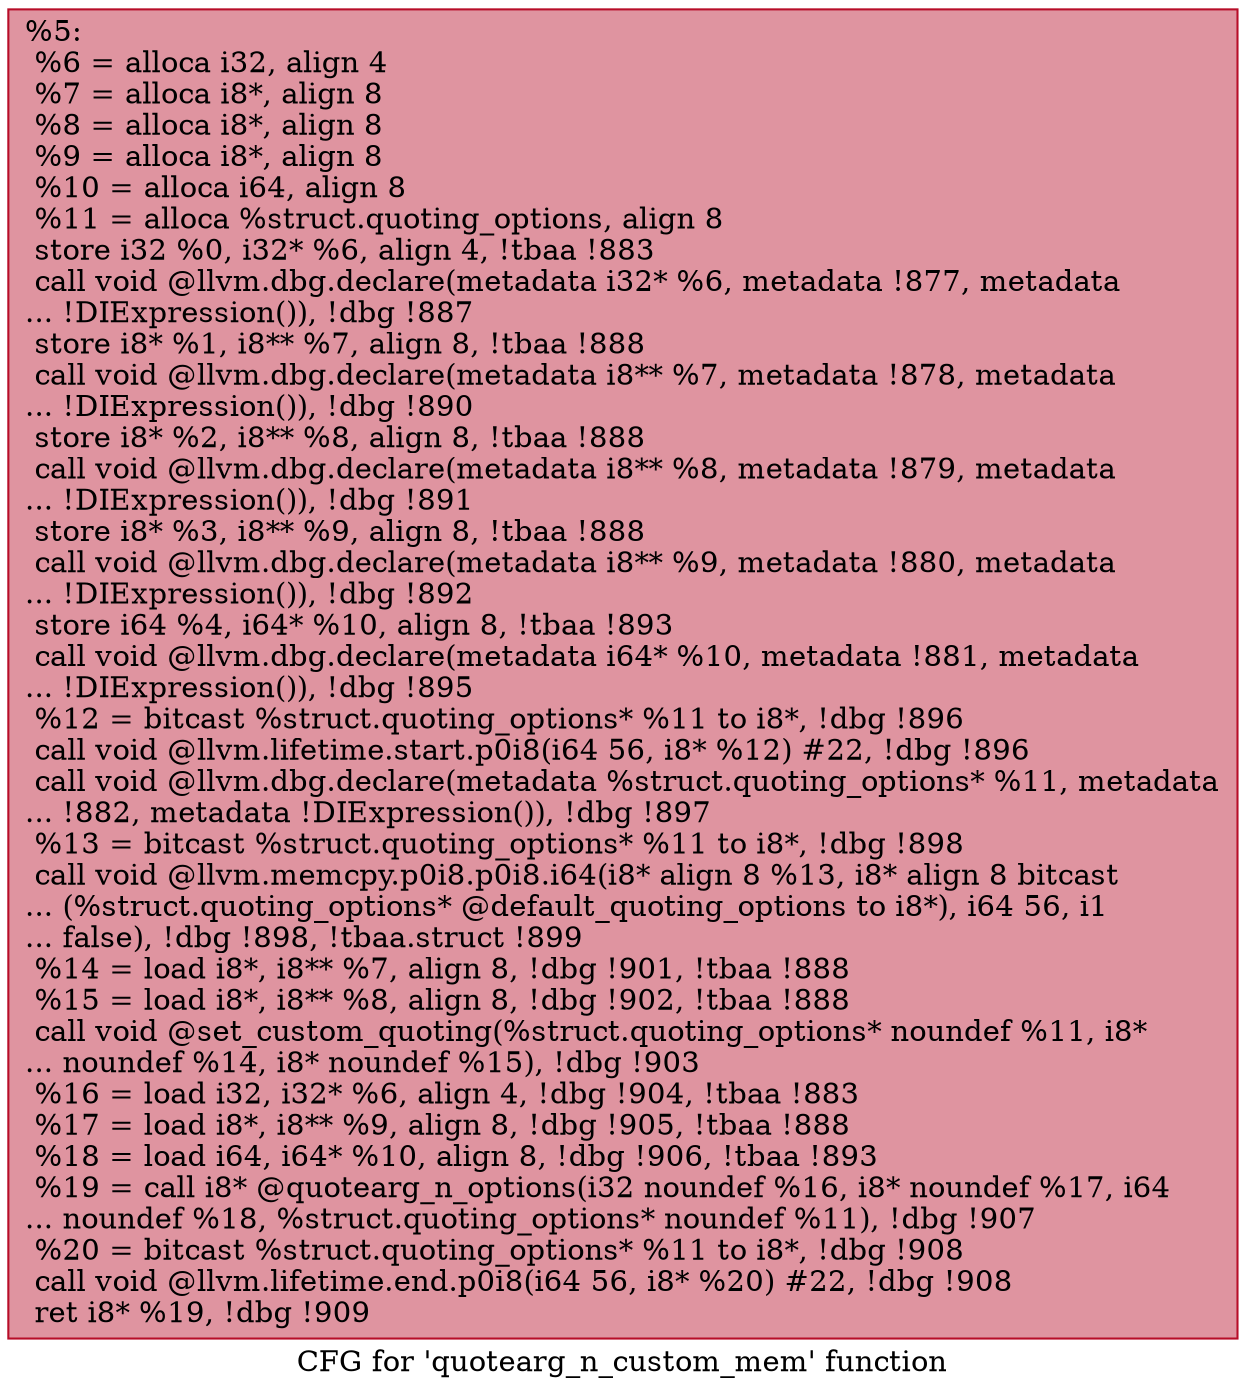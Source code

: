digraph "CFG for 'quotearg_n_custom_mem' function" {
	label="CFG for 'quotearg_n_custom_mem' function";

	Node0x1466c40 [shape=record,color="#b70d28ff", style=filled, fillcolor="#b70d2870",label="{%5:\l  %6 = alloca i32, align 4\l  %7 = alloca i8*, align 8\l  %8 = alloca i8*, align 8\l  %9 = alloca i8*, align 8\l  %10 = alloca i64, align 8\l  %11 = alloca %struct.quoting_options, align 8\l  store i32 %0, i32* %6, align 4, !tbaa !883\l  call void @llvm.dbg.declare(metadata i32* %6, metadata !877, metadata\l... !DIExpression()), !dbg !887\l  store i8* %1, i8** %7, align 8, !tbaa !888\l  call void @llvm.dbg.declare(metadata i8** %7, metadata !878, metadata\l... !DIExpression()), !dbg !890\l  store i8* %2, i8** %8, align 8, !tbaa !888\l  call void @llvm.dbg.declare(metadata i8** %8, metadata !879, metadata\l... !DIExpression()), !dbg !891\l  store i8* %3, i8** %9, align 8, !tbaa !888\l  call void @llvm.dbg.declare(metadata i8** %9, metadata !880, metadata\l... !DIExpression()), !dbg !892\l  store i64 %4, i64* %10, align 8, !tbaa !893\l  call void @llvm.dbg.declare(metadata i64* %10, metadata !881, metadata\l... !DIExpression()), !dbg !895\l  %12 = bitcast %struct.quoting_options* %11 to i8*, !dbg !896\l  call void @llvm.lifetime.start.p0i8(i64 56, i8* %12) #22, !dbg !896\l  call void @llvm.dbg.declare(metadata %struct.quoting_options* %11, metadata\l... !882, metadata !DIExpression()), !dbg !897\l  %13 = bitcast %struct.quoting_options* %11 to i8*, !dbg !898\l  call void @llvm.memcpy.p0i8.p0i8.i64(i8* align 8 %13, i8* align 8 bitcast\l... (%struct.quoting_options* @default_quoting_options to i8*), i64 56, i1\l... false), !dbg !898, !tbaa.struct !899\l  %14 = load i8*, i8** %7, align 8, !dbg !901, !tbaa !888\l  %15 = load i8*, i8** %8, align 8, !dbg !902, !tbaa !888\l  call void @set_custom_quoting(%struct.quoting_options* noundef %11, i8*\l... noundef %14, i8* noundef %15), !dbg !903\l  %16 = load i32, i32* %6, align 4, !dbg !904, !tbaa !883\l  %17 = load i8*, i8** %9, align 8, !dbg !905, !tbaa !888\l  %18 = load i64, i64* %10, align 8, !dbg !906, !tbaa !893\l  %19 = call i8* @quotearg_n_options(i32 noundef %16, i8* noundef %17, i64\l... noundef %18, %struct.quoting_options* noundef %11), !dbg !907\l  %20 = bitcast %struct.quoting_options* %11 to i8*, !dbg !908\l  call void @llvm.lifetime.end.p0i8(i64 56, i8* %20) #22, !dbg !908\l  ret i8* %19, !dbg !909\l}"];
}

